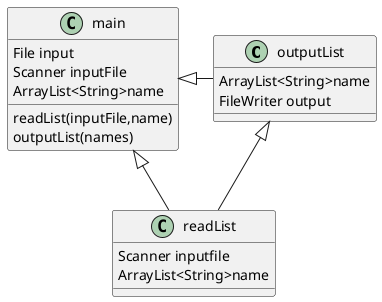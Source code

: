 @startuml
'https://plantuml.com/class-diagram


outputList <|-- readList

main <|- outputList
main <|- readList

class readList {
Scanner inputfile
ArrayList<String>name
}

class outputList{
ArrayList<String>name
FileWriter output
}

class main{
File input
Scanner inputFile
ArrayList<String>name
readList(inputFile,name)
outputList(names)
}


@enduml